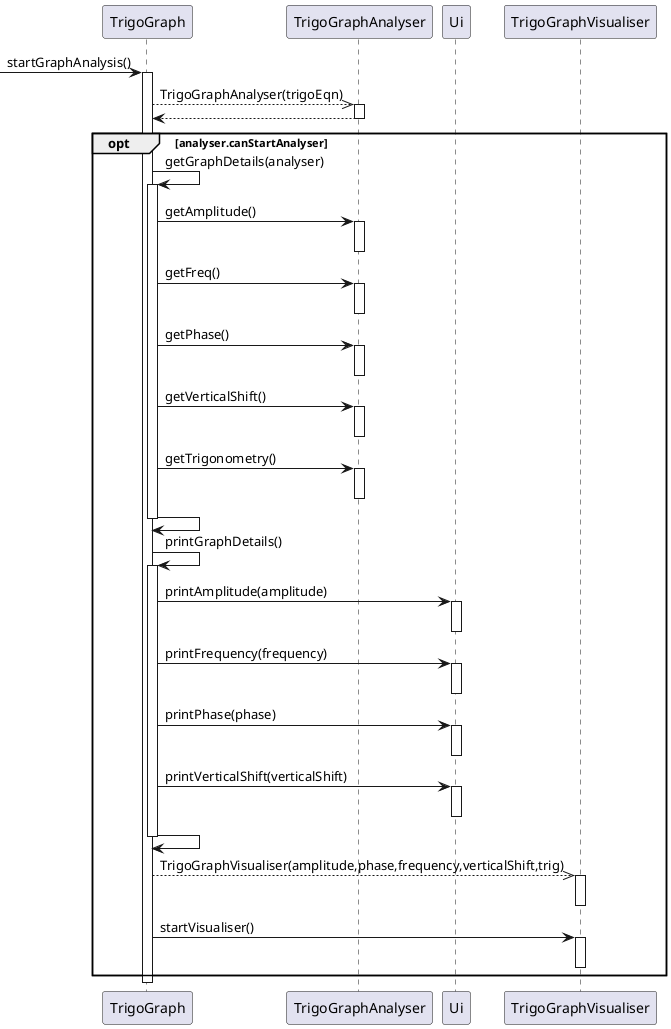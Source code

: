 @startuml


[->TrigoGraph: startGraphAnalysis()
activate TrigoGraph

TrigoGraph-->>TrigoGraphAnalyser: TrigoGraphAnalyser(trigoEqn)

activate TrigoGraphAnalyser
TrigoGraphAnalyser --> TrigoGraph
deactivate TrigoGraphAnalyser
opt analyser.canStartAnalyser
TrigoGraph -> TrigoGraph :getGraphDetails(analyser)
activate TrigoGraph

TrigoGraph -> TrigoGraphAnalyser: getAmplitude()
activate TrigoGraphAnalyser
deactivate TrigoGraphAnalyser

TrigoGraph -> TrigoGraphAnalyser: getFreq()
activate TrigoGraphAnalyser
deactivate TrigoGraphAnalyser

TrigoGraph -> TrigoGraphAnalyser: getPhase()
activate TrigoGraphAnalyser
deactivate TrigoGraphAnalyser

TrigoGraph -> TrigoGraphAnalyser: getVerticalShift()
activate TrigoGraphAnalyser
deactivate TrigoGraphAnalyser

TrigoGraph -> TrigoGraphAnalyser: getTrigonometry()
activate TrigoGraphAnalyser
deactivate TrigoGraphAnalyser

TrigoGraph -> TrigoGraph
deactivate TrigoGraph

TrigoGraph -> TrigoGraph: printGraphDetails()
activate TrigoGraph

TrigoGraph -> Ui: printAmplitude(amplitude)
activate Ui
deactivate Ui

TrigoGraph -> Ui: printFrequency(frequency)
activate Ui
deactivate Ui

TrigoGraph -> Ui: printPhase(phase)
activate Ui
deactivate Ui

TrigoGraph -> Ui: printVerticalShift(verticalShift)
activate Ui
deactivate Ui

TrigoGraph -> TrigoGraph
deactivate TrigoGraph

TrigoGraph -->> TrigoGraphVisualiser: TrigoGraphVisualiser(amplitude,phase,frequency,verticalShift,trig)
activate TrigoGraphVisualiser
deactivate TrigoGraphVisualiser

TrigoGraph -> TrigoGraphVisualiser: startVisualiser()
activate TrigoGraphVisualiser
deactivate TrigoGraphVisualiser
end opt


deactivate TrigoGraph

@enduml
